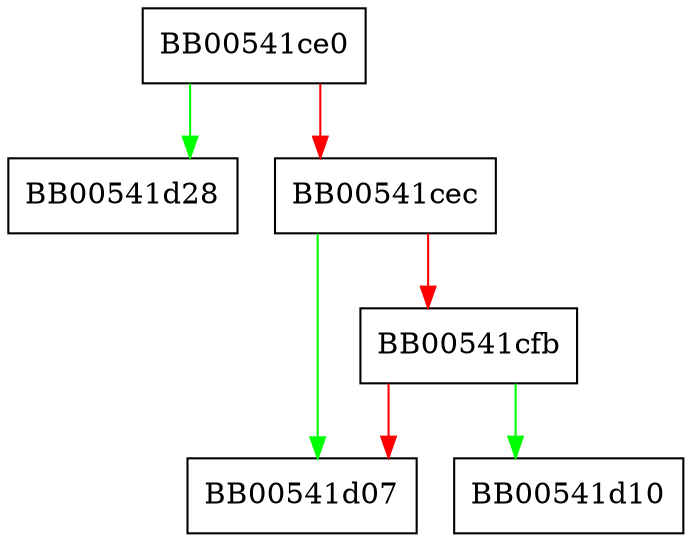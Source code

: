 digraph BN_mod_sub_quick {
  node [shape="box"];
  graph [splines=ortho];
  BB00541ce0 -> BB00541d28 [color="green"];
  BB00541ce0 -> BB00541cec [color="red"];
  BB00541cec -> BB00541d07 [color="green"];
  BB00541cec -> BB00541cfb [color="red"];
  BB00541cfb -> BB00541d10 [color="green"];
  BB00541cfb -> BB00541d07 [color="red"];
}